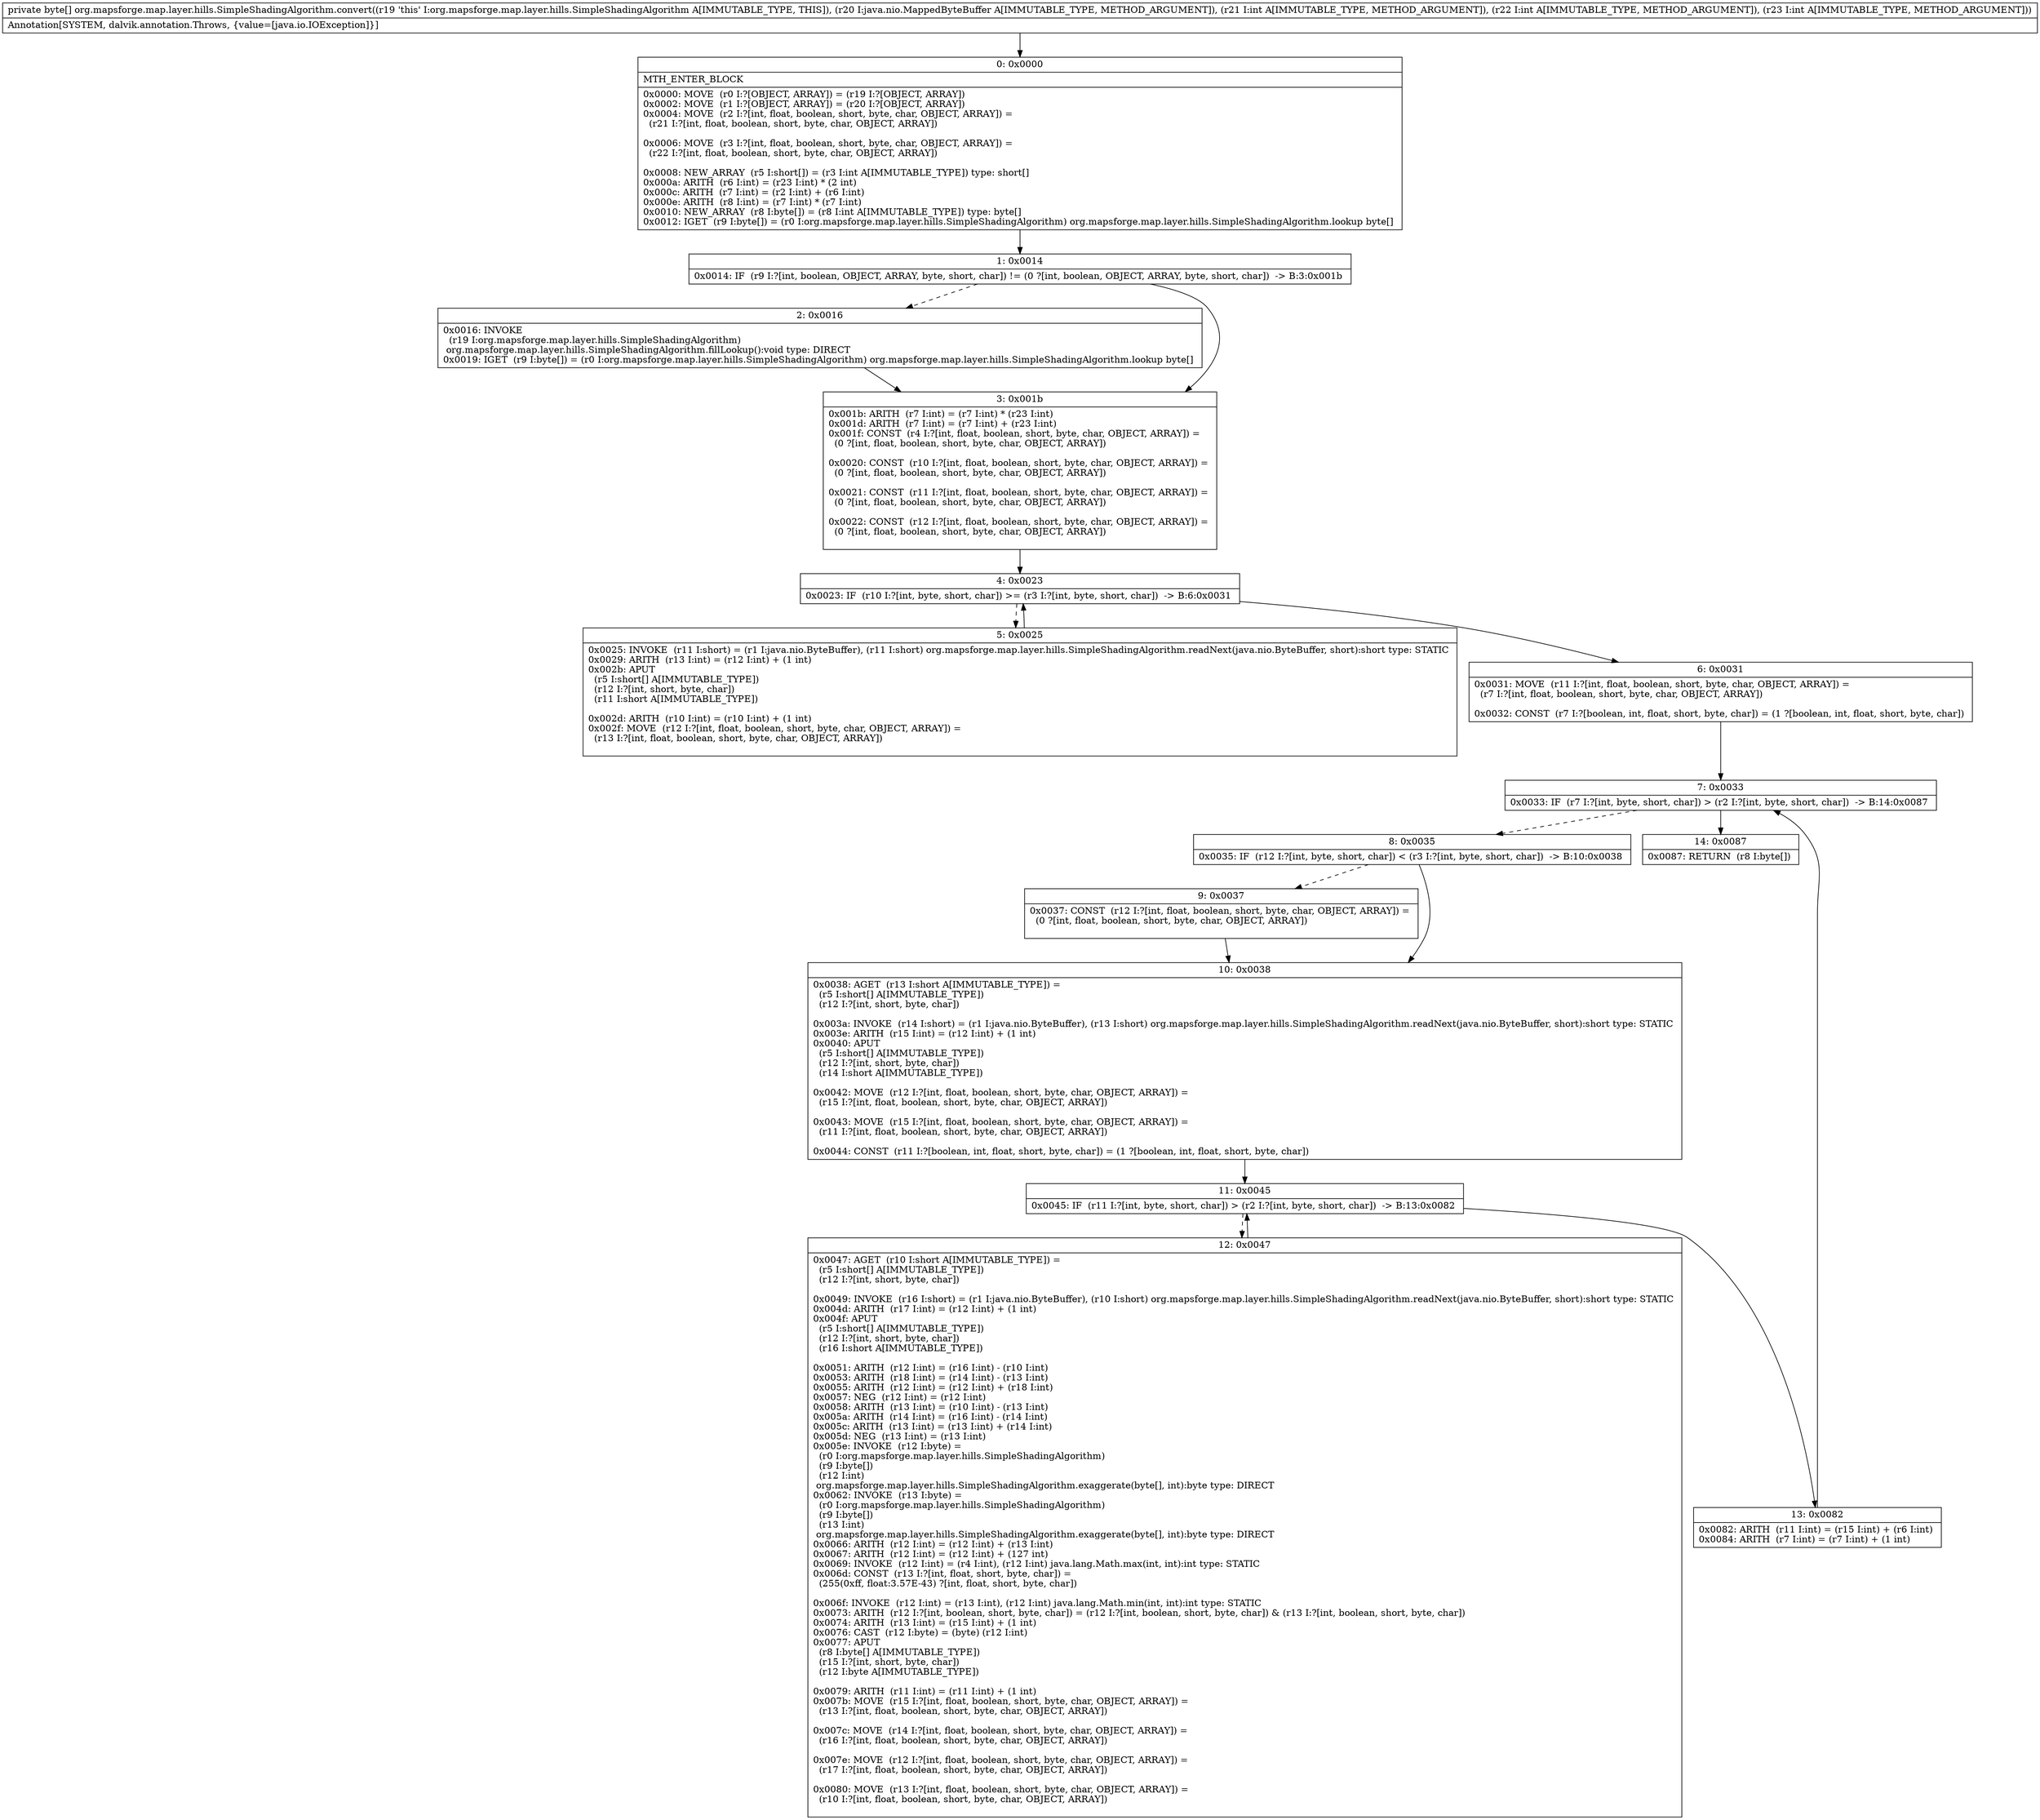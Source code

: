 digraph "CFG fororg.mapsforge.map.layer.hills.SimpleShadingAlgorithm.convert(Ljava\/nio\/MappedByteBuffer;III)[B" {
Node_0 [shape=record,label="{0\:\ 0x0000|MTH_ENTER_BLOCK\l|0x0000: MOVE  (r0 I:?[OBJECT, ARRAY]) = (r19 I:?[OBJECT, ARRAY]) \l0x0002: MOVE  (r1 I:?[OBJECT, ARRAY]) = (r20 I:?[OBJECT, ARRAY]) \l0x0004: MOVE  (r2 I:?[int, float, boolean, short, byte, char, OBJECT, ARRAY]) = \l  (r21 I:?[int, float, boolean, short, byte, char, OBJECT, ARRAY])\l \l0x0006: MOVE  (r3 I:?[int, float, boolean, short, byte, char, OBJECT, ARRAY]) = \l  (r22 I:?[int, float, boolean, short, byte, char, OBJECT, ARRAY])\l \l0x0008: NEW_ARRAY  (r5 I:short[]) = (r3 I:int A[IMMUTABLE_TYPE]) type: short[] \l0x000a: ARITH  (r6 I:int) = (r23 I:int) * (2 int) \l0x000c: ARITH  (r7 I:int) = (r2 I:int) + (r6 I:int) \l0x000e: ARITH  (r8 I:int) = (r7 I:int) * (r7 I:int) \l0x0010: NEW_ARRAY  (r8 I:byte[]) = (r8 I:int A[IMMUTABLE_TYPE]) type: byte[] \l0x0012: IGET  (r9 I:byte[]) = (r0 I:org.mapsforge.map.layer.hills.SimpleShadingAlgorithm) org.mapsforge.map.layer.hills.SimpleShadingAlgorithm.lookup byte[] \l}"];
Node_1 [shape=record,label="{1\:\ 0x0014|0x0014: IF  (r9 I:?[int, boolean, OBJECT, ARRAY, byte, short, char]) != (0 ?[int, boolean, OBJECT, ARRAY, byte, short, char])  \-\> B:3:0x001b \l}"];
Node_2 [shape=record,label="{2\:\ 0x0016|0x0016: INVOKE  \l  (r19 I:org.mapsforge.map.layer.hills.SimpleShadingAlgorithm)\l org.mapsforge.map.layer.hills.SimpleShadingAlgorithm.fillLookup():void type: DIRECT \l0x0019: IGET  (r9 I:byte[]) = (r0 I:org.mapsforge.map.layer.hills.SimpleShadingAlgorithm) org.mapsforge.map.layer.hills.SimpleShadingAlgorithm.lookup byte[] \l}"];
Node_3 [shape=record,label="{3\:\ 0x001b|0x001b: ARITH  (r7 I:int) = (r7 I:int) * (r23 I:int) \l0x001d: ARITH  (r7 I:int) = (r7 I:int) + (r23 I:int) \l0x001f: CONST  (r4 I:?[int, float, boolean, short, byte, char, OBJECT, ARRAY]) = \l  (0 ?[int, float, boolean, short, byte, char, OBJECT, ARRAY])\l \l0x0020: CONST  (r10 I:?[int, float, boolean, short, byte, char, OBJECT, ARRAY]) = \l  (0 ?[int, float, boolean, short, byte, char, OBJECT, ARRAY])\l \l0x0021: CONST  (r11 I:?[int, float, boolean, short, byte, char, OBJECT, ARRAY]) = \l  (0 ?[int, float, boolean, short, byte, char, OBJECT, ARRAY])\l \l0x0022: CONST  (r12 I:?[int, float, boolean, short, byte, char, OBJECT, ARRAY]) = \l  (0 ?[int, float, boolean, short, byte, char, OBJECT, ARRAY])\l \l}"];
Node_4 [shape=record,label="{4\:\ 0x0023|0x0023: IF  (r10 I:?[int, byte, short, char]) \>= (r3 I:?[int, byte, short, char])  \-\> B:6:0x0031 \l}"];
Node_5 [shape=record,label="{5\:\ 0x0025|0x0025: INVOKE  (r11 I:short) = (r1 I:java.nio.ByteBuffer), (r11 I:short) org.mapsforge.map.layer.hills.SimpleShadingAlgorithm.readNext(java.nio.ByteBuffer, short):short type: STATIC \l0x0029: ARITH  (r13 I:int) = (r12 I:int) + (1 int) \l0x002b: APUT  \l  (r5 I:short[] A[IMMUTABLE_TYPE])\l  (r12 I:?[int, short, byte, char])\l  (r11 I:short A[IMMUTABLE_TYPE])\l \l0x002d: ARITH  (r10 I:int) = (r10 I:int) + (1 int) \l0x002f: MOVE  (r12 I:?[int, float, boolean, short, byte, char, OBJECT, ARRAY]) = \l  (r13 I:?[int, float, boolean, short, byte, char, OBJECT, ARRAY])\l \l}"];
Node_6 [shape=record,label="{6\:\ 0x0031|0x0031: MOVE  (r11 I:?[int, float, boolean, short, byte, char, OBJECT, ARRAY]) = \l  (r7 I:?[int, float, boolean, short, byte, char, OBJECT, ARRAY])\l \l0x0032: CONST  (r7 I:?[boolean, int, float, short, byte, char]) = (1 ?[boolean, int, float, short, byte, char]) \l}"];
Node_7 [shape=record,label="{7\:\ 0x0033|0x0033: IF  (r7 I:?[int, byte, short, char]) \> (r2 I:?[int, byte, short, char])  \-\> B:14:0x0087 \l}"];
Node_8 [shape=record,label="{8\:\ 0x0035|0x0035: IF  (r12 I:?[int, byte, short, char]) \< (r3 I:?[int, byte, short, char])  \-\> B:10:0x0038 \l}"];
Node_9 [shape=record,label="{9\:\ 0x0037|0x0037: CONST  (r12 I:?[int, float, boolean, short, byte, char, OBJECT, ARRAY]) = \l  (0 ?[int, float, boolean, short, byte, char, OBJECT, ARRAY])\l \l}"];
Node_10 [shape=record,label="{10\:\ 0x0038|0x0038: AGET  (r13 I:short A[IMMUTABLE_TYPE]) = \l  (r5 I:short[] A[IMMUTABLE_TYPE])\l  (r12 I:?[int, short, byte, char])\l \l0x003a: INVOKE  (r14 I:short) = (r1 I:java.nio.ByteBuffer), (r13 I:short) org.mapsforge.map.layer.hills.SimpleShadingAlgorithm.readNext(java.nio.ByteBuffer, short):short type: STATIC \l0x003e: ARITH  (r15 I:int) = (r12 I:int) + (1 int) \l0x0040: APUT  \l  (r5 I:short[] A[IMMUTABLE_TYPE])\l  (r12 I:?[int, short, byte, char])\l  (r14 I:short A[IMMUTABLE_TYPE])\l \l0x0042: MOVE  (r12 I:?[int, float, boolean, short, byte, char, OBJECT, ARRAY]) = \l  (r15 I:?[int, float, boolean, short, byte, char, OBJECT, ARRAY])\l \l0x0043: MOVE  (r15 I:?[int, float, boolean, short, byte, char, OBJECT, ARRAY]) = \l  (r11 I:?[int, float, boolean, short, byte, char, OBJECT, ARRAY])\l \l0x0044: CONST  (r11 I:?[boolean, int, float, short, byte, char]) = (1 ?[boolean, int, float, short, byte, char]) \l}"];
Node_11 [shape=record,label="{11\:\ 0x0045|0x0045: IF  (r11 I:?[int, byte, short, char]) \> (r2 I:?[int, byte, short, char])  \-\> B:13:0x0082 \l}"];
Node_12 [shape=record,label="{12\:\ 0x0047|0x0047: AGET  (r10 I:short A[IMMUTABLE_TYPE]) = \l  (r5 I:short[] A[IMMUTABLE_TYPE])\l  (r12 I:?[int, short, byte, char])\l \l0x0049: INVOKE  (r16 I:short) = (r1 I:java.nio.ByteBuffer), (r10 I:short) org.mapsforge.map.layer.hills.SimpleShadingAlgorithm.readNext(java.nio.ByteBuffer, short):short type: STATIC \l0x004d: ARITH  (r17 I:int) = (r12 I:int) + (1 int) \l0x004f: APUT  \l  (r5 I:short[] A[IMMUTABLE_TYPE])\l  (r12 I:?[int, short, byte, char])\l  (r16 I:short A[IMMUTABLE_TYPE])\l \l0x0051: ARITH  (r12 I:int) = (r16 I:int) \- (r10 I:int) \l0x0053: ARITH  (r18 I:int) = (r14 I:int) \- (r13 I:int) \l0x0055: ARITH  (r12 I:int) = (r12 I:int) + (r18 I:int) \l0x0057: NEG  (r12 I:int) = (r12 I:int) \l0x0058: ARITH  (r13 I:int) = (r10 I:int) \- (r13 I:int) \l0x005a: ARITH  (r14 I:int) = (r16 I:int) \- (r14 I:int) \l0x005c: ARITH  (r13 I:int) = (r13 I:int) + (r14 I:int) \l0x005d: NEG  (r13 I:int) = (r13 I:int) \l0x005e: INVOKE  (r12 I:byte) = \l  (r0 I:org.mapsforge.map.layer.hills.SimpleShadingAlgorithm)\l  (r9 I:byte[])\l  (r12 I:int)\l org.mapsforge.map.layer.hills.SimpleShadingAlgorithm.exaggerate(byte[], int):byte type: DIRECT \l0x0062: INVOKE  (r13 I:byte) = \l  (r0 I:org.mapsforge.map.layer.hills.SimpleShadingAlgorithm)\l  (r9 I:byte[])\l  (r13 I:int)\l org.mapsforge.map.layer.hills.SimpleShadingAlgorithm.exaggerate(byte[], int):byte type: DIRECT \l0x0066: ARITH  (r12 I:int) = (r12 I:int) + (r13 I:int) \l0x0067: ARITH  (r12 I:int) = (r12 I:int) + (127 int) \l0x0069: INVOKE  (r12 I:int) = (r4 I:int), (r12 I:int) java.lang.Math.max(int, int):int type: STATIC \l0x006d: CONST  (r13 I:?[int, float, short, byte, char]) = \l  (255(0xff, float:3.57E\-43) ?[int, float, short, byte, char])\l \l0x006f: INVOKE  (r12 I:int) = (r13 I:int), (r12 I:int) java.lang.Math.min(int, int):int type: STATIC \l0x0073: ARITH  (r12 I:?[int, boolean, short, byte, char]) = (r12 I:?[int, boolean, short, byte, char]) & (r13 I:?[int, boolean, short, byte, char]) \l0x0074: ARITH  (r13 I:int) = (r15 I:int) + (1 int) \l0x0076: CAST  (r12 I:byte) = (byte) (r12 I:int) \l0x0077: APUT  \l  (r8 I:byte[] A[IMMUTABLE_TYPE])\l  (r15 I:?[int, short, byte, char])\l  (r12 I:byte A[IMMUTABLE_TYPE])\l \l0x0079: ARITH  (r11 I:int) = (r11 I:int) + (1 int) \l0x007b: MOVE  (r15 I:?[int, float, boolean, short, byte, char, OBJECT, ARRAY]) = \l  (r13 I:?[int, float, boolean, short, byte, char, OBJECT, ARRAY])\l \l0x007c: MOVE  (r14 I:?[int, float, boolean, short, byte, char, OBJECT, ARRAY]) = \l  (r16 I:?[int, float, boolean, short, byte, char, OBJECT, ARRAY])\l \l0x007e: MOVE  (r12 I:?[int, float, boolean, short, byte, char, OBJECT, ARRAY]) = \l  (r17 I:?[int, float, boolean, short, byte, char, OBJECT, ARRAY])\l \l0x0080: MOVE  (r13 I:?[int, float, boolean, short, byte, char, OBJECT, ARRAY]) = \l  (r10 I:?[int, float, boolean, short, byte, char, OBJECT, ARRAY])\l \l}"];
Node_13 [shape=record,label="{13\:\ 0x0082|0x0082: ARITH  (r11 I:int) = (r15 I:int) + (r6 I:int) \l0x0084: ARITH  (r7 I:int) = (r7 I:int) + (1 int) \l}"];
Node_14 [shape=record,label="{14\:\ 0x0087|0x0087: RETURN  (r8 I:byte[]) \l}"];
MethodNode[shape=record,label="{private byte[] org.mapsforge.map.layer.hills.SimpleShadingAlgorithm.convert((r19 'this' I:org.mapsforge.map.layer.hills.SimpleShadingAlgorithm A[IMMUTABLE_TYPE, THIS]), (r20 I:java.nio.MappedByteBuffer A[IMMUTABLE_TYPE, METHOD_ARGUMENT]), (r21 I:int A[IMMUTABLE_TYPE, METHOD_ARGUMENT]), (r22 I:int A[IMMUTABLE_TYPE, METHOD_ARGUMENT]), (r23 I:int A[IMMUTABLE_TYPE, METHOD_ARGUMENT]))  | Annotation[SYSTEM, dalvik.annotation.Throws, \{value=[java.io.IOException]\}]\l}"];
MethodNode -> Node_0;
Node_0 -> Node_1;
Node_1 -> Node_2[style=dashed];
Node_1 -> Node_3;
Node_2 -> Node_3;
Node_3 -> Node_4;
Node_4 -> Node_5[style=dashed];
Node_4 -> Node_6;
Node_5 -> Node_4;
Node_6 -> Node_7;
Node_7 -> Node_8[style=dashed];
Node_7 -> Node_14;
Node_8 -> Node_9[style=dashed];
Node_8 -> Node_10;
Node_9 -> Node_10;
Node_10 -> Node_11;
Node_11 -> Node_12[style=dashed];
Node_11 -> Node_13;
Node_12 -> Node_11;
Node_13 -> Node_7;
}

